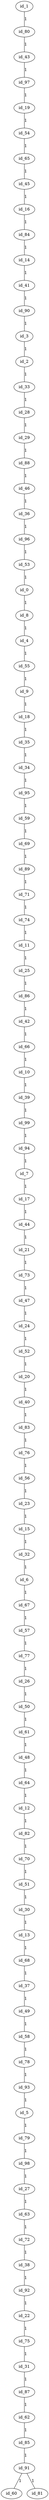 graph GR{
id_0;
id_1;
id_2;
id_3;
id_4;
id_5;
id_6;
id_7;
id_8;
id_9;
id_10;
id_11;
id_12;
id_13;
id_14;
id_15;
id_16;
id_17;
id_18;
id_19;
id_20;
id_21;
id_22;
id_23;
id_24;
id_25;
id_26;
id_27;
id_28;
id_29;
id_30;
id_31;
id_32;
id_33;
id_34;
id_35;
id_36;
id_37;
id_38;
id_39;
id_40;
id_41;
id_42;
id_43;
id_44;
id_45;
id_46;
id_47;
id_48;
id_49;
id_50;
id_51;
id_52;
id_53;
id_54;
id_55;
id_56;
id_57;
id_58;
id_59;
id_60;
id_61;
id_62;
id_63;
id_64;
id_65;
id_66;
id_67;
id_68;
id_69;
id_70;
id_71;
id_72;
id_73;
id_74;
id_75;
id_76;
id_77;
id_78;
id_79;
id_80;
id_81;
id_82;
id_83;
id_84;
id_85;
id_86;
id_87;
id_88;
id_89;
id_90;
id_91;
id_92;
id_93;
id_94;
id_95;
id_96;
id_97;
id_98;
id_99;
id_1--id_80[label=1];
id_80--id_43[label=1];
id_43--id_97[label=1];
id_97--id_19[label=1];
id_19--id_54[label=1];
id_54--id_65[label=1];
id_65--id_45[label=1];
id_45--id_16[label=1];
id_16--id_84[label=1];
id_84--id_14[label=1];
id_14--id_41[label=1];
id_41--id_90[label=1];
id_90--id_3[label=1];
id_3--id_2[label=1];
id_2--id_33[label=1];
id_33--id_28[label=1];
id_28--id_29[label=1];
id_29--id_88[label=1];
id_88--id_46[label=1];
id_46--id_36[label=1];
id_36--id_96[label=1];
id_96--id_53[label=1];
id_53--id_0[label=1];
id_0--id_8[label=1];
id_8--id_4[label=1];
id_4--id_55[label=1];
id_55--id_9[label=1];
id_9--id_18[label=1];
id_18--id_35[label=1];
id_35--id_34[label=1];
id_34--id_95[label=1];
id_95--id_59[label=1];
id_59--id_69[label=1];
id_69--id_89[label=1];
id_89--id_71[label=1];
id_71--id_74[label=1];
id_74--id_11[label=1];
id_11--id_25[label=1];
id_25--id_86[label=1];
id_86--id_42[label=1];
id_42--id_66[label=1];
id_66--id_10[label=1];
id_10--id_39[label=1];
id_39--id_99[label=1];
id_99--id_94[label=1];
id_94--id_7[label=1];
id_7--id_17[label=1];
id_17--id_44[label=1];
id_44--id_21[label=1];
id_21--id_73[label=1];
id_73--id_47[label=1];
id_47--id_24[label=1];
id_24--id_52[label=1];
id_52--id_20[label=1];
id_20--id_40[label=1];
id_40--id_83[label=1];
id_83--id_76[label=1];
id_76--id_56[label=1];
id_56--id_23[label=1];
id_23--id_15[label=1];
id_15--id_32[label=1];
id_32--id_6[label=1];
id_6--id_67[label=1];
id_67--id_57[label=1];
id_57--id_77[label=1];
id_77--id_26[label=1];
id_26--id_50[label=1];
id_50--id_61[label=1];
id_61--id_48[label=1];
id_48--id_64[label=1];
id_64--id_12[label=1];
id_12--id_82[label=1];
id_82--id_70[label=1];
id_70--id_51[label=1];
id_51--id_30[label=1];
id_30--id_13[label=1];
id_13--id_68[label=1];
id_68--id_37[label=1];
id_37--id_49[label=1];
id_49--id_58[label=1];
id_58--id_78[label=1];
id_78--id_93[label=1];
id_93--id_5[label=1];
id_5--id_79[label=1];
id_79--id_98[label=1];
id_98--id_27[label=1];
id_27--id_63[label=1];
id_63--id_72[label=1];
id_72--id_38[label=1];
id_38--id_92[label=1];
id_92--id_22[label=1];
id_22--id_75[label=1];
id_75--id_31[label=1];
id_31--id_87[label=1];
id_87--id_62[label=1];
id_62--id_85[label=1];
id_85--id_91[label=1];
id_91--id_81[label=1];
id_91--id_60[label=1];
}